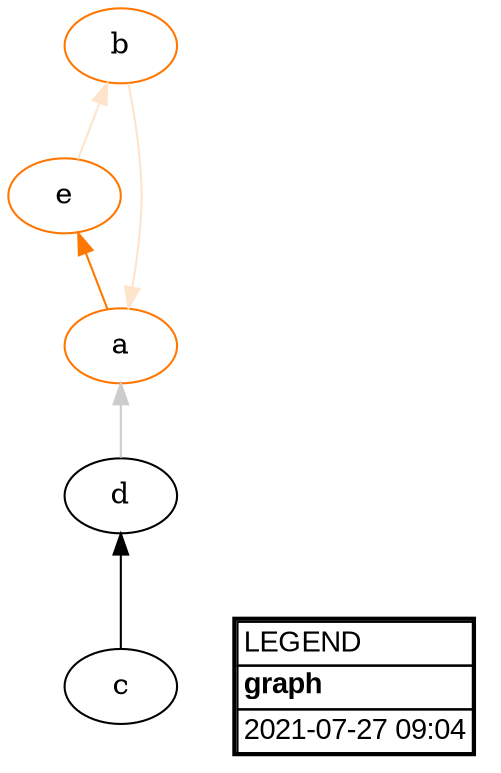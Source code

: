 digraph "graph" {
  rankdir=BT;

  "a" [color="#ff7700"];
  "a" -> "e" [color="#ff7700",label=""];

  "b" [color="#ff7700"];
  "b" -> "a" [color="#ffe4cc",label=""];

  "c" [];
  "c" -> "d" [color="#000000",label=""];

  "d" [];
  "d" -> "a" [color="#cccccc",label=""];

  "e" [color="#ff7700"];
  "e" -> "b" [color="#ffe4cc",label=""];


  "LEGEND" [fillcolor="#ffffff",fontname="Verdana,Arial,Sans-Serif",label=<<table border="2" cellborder="1" cellspacing="0" id="LEGEND"><tr><td align="left">LEGEND</td></tr><tr><td align="left"><b>graph</b></td></tr><tr><td align="left">2021-07-27 09:04</td></tr></table>>,shape=plaintext,style=filled];
}
